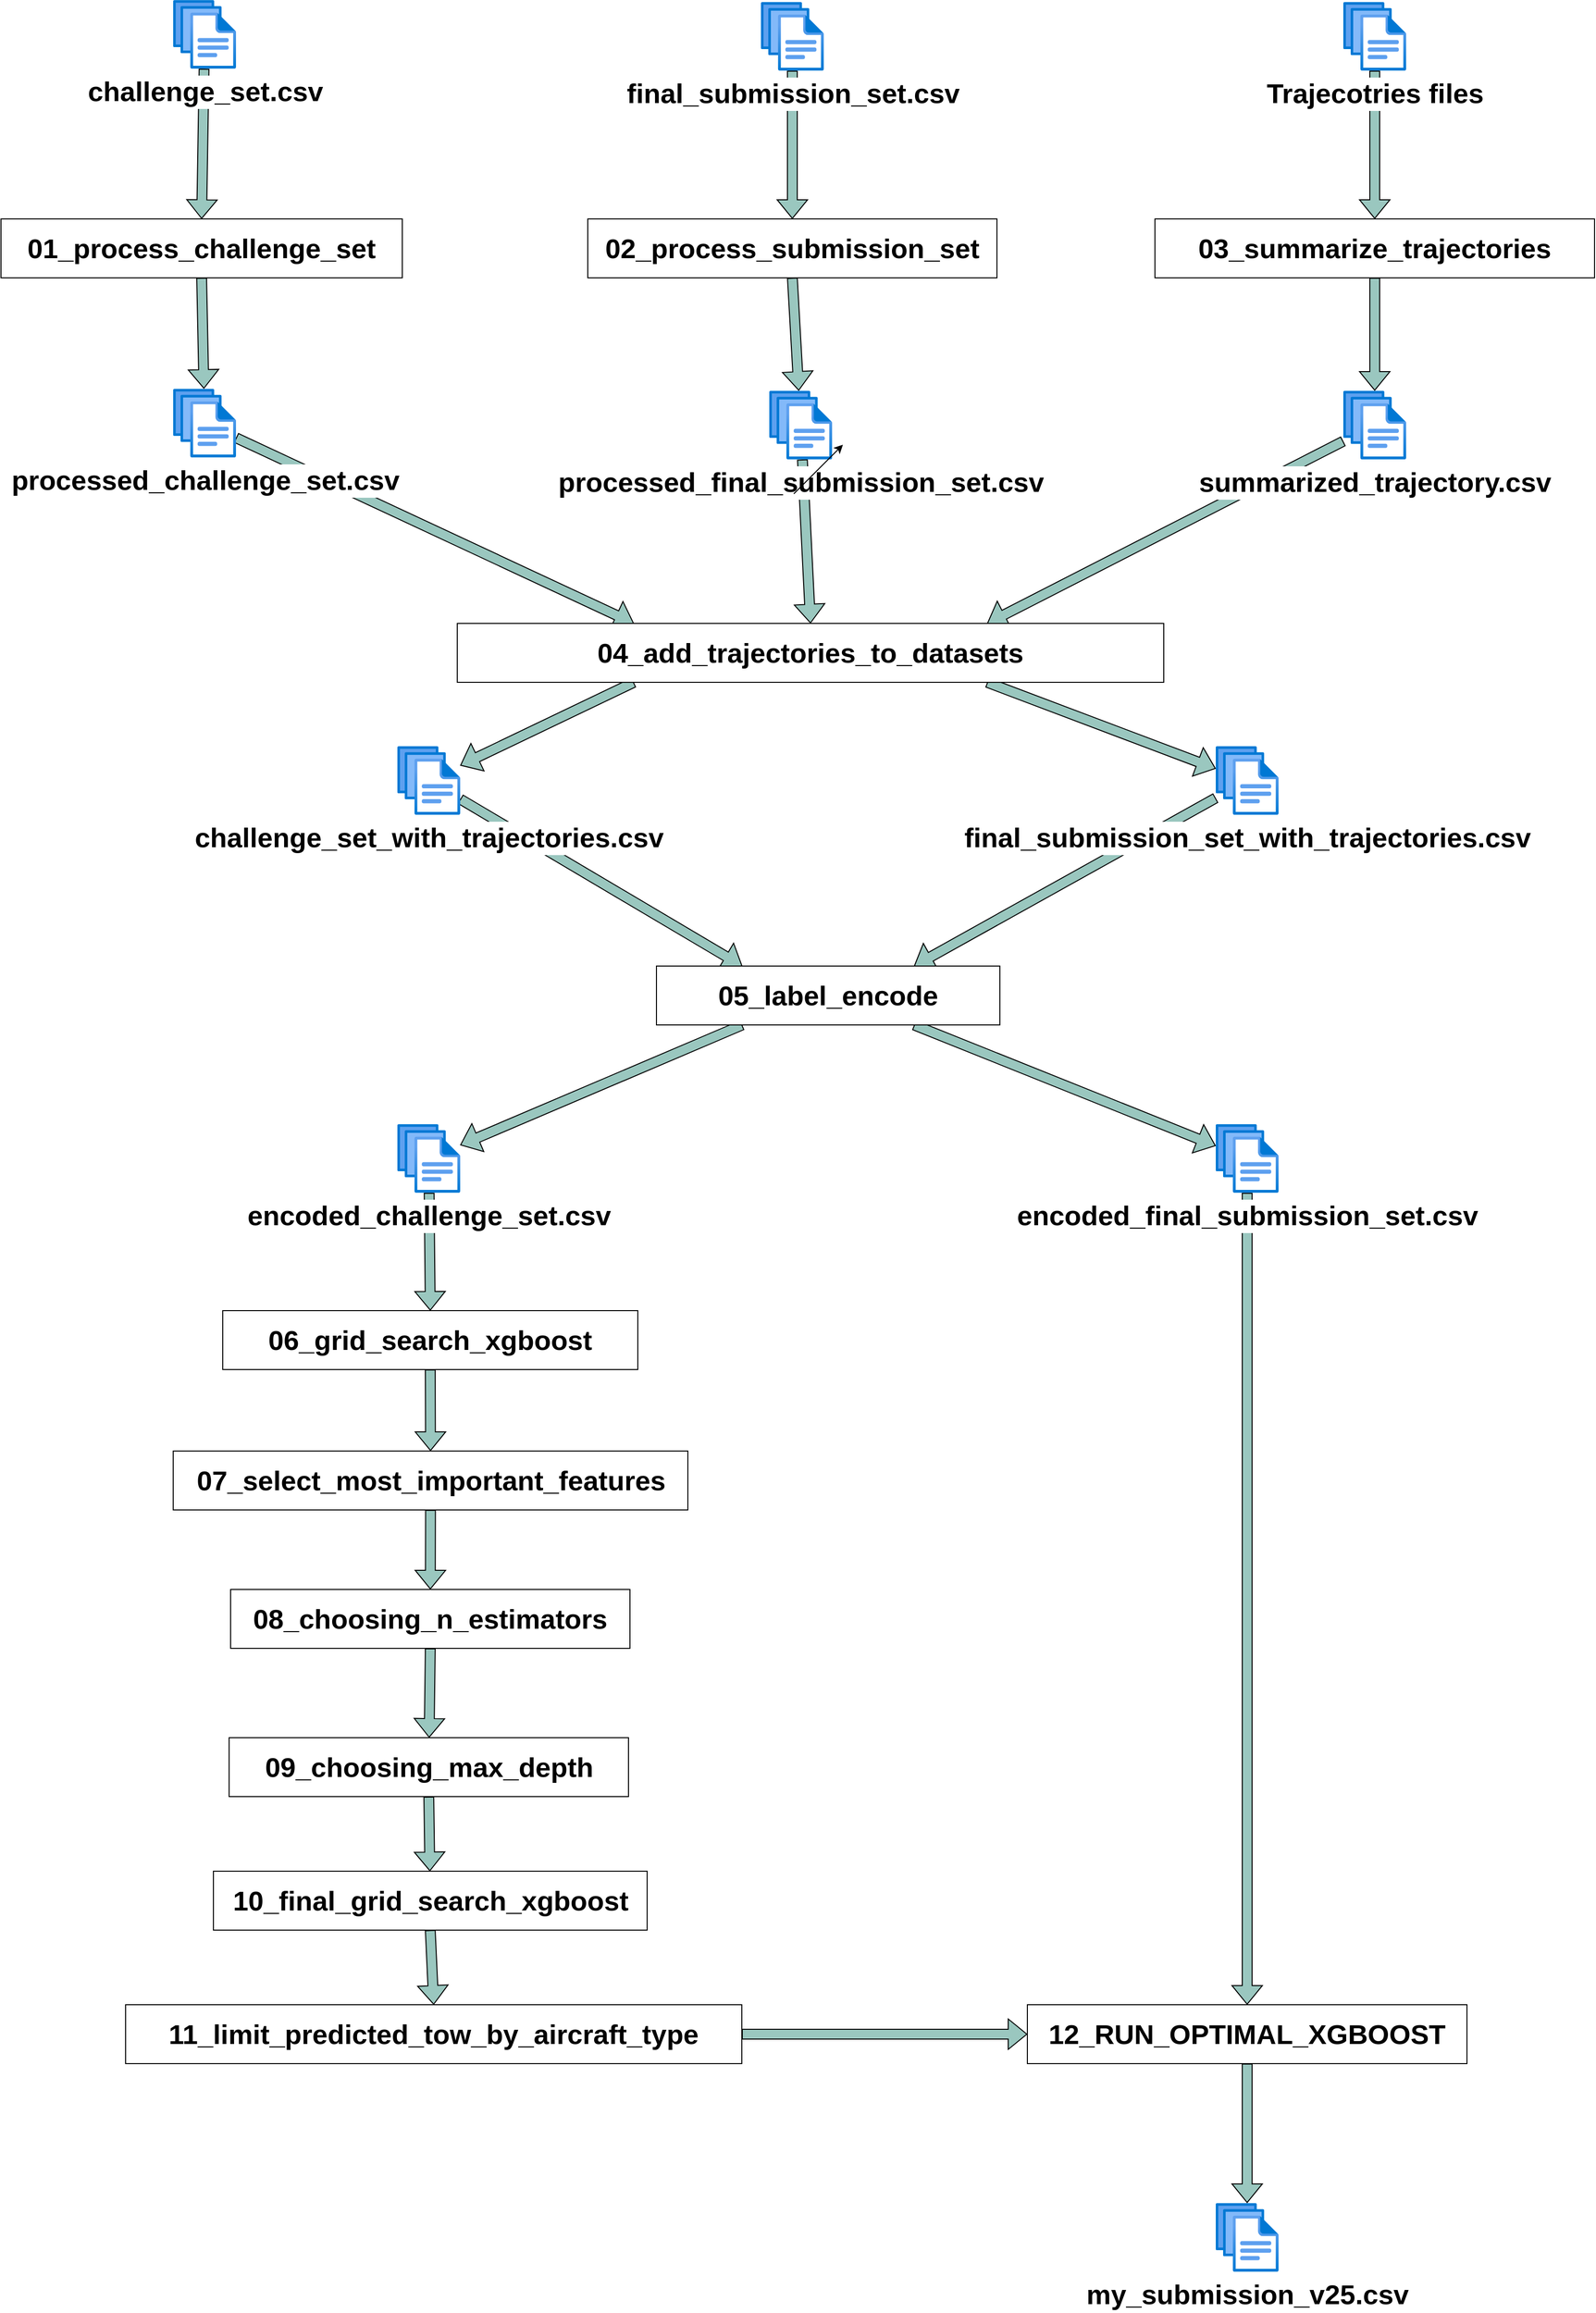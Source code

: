 <mxfile version="24.8.3">
  <diagram name="Page-1" id="5-eFi0SFNiVXcTcfuUBh">
    <mxGraphModel dx="1980" dy="2833" grid="0" gridSize="10" guides="1" tooltips="1" connect="1" arrows="1" fold="1" page="1" pageScale="1" pageWidth="850" pageHeight="1100" background="none" math="0" shadow="0">
      <root>
        <mxCell id="0" />
        <mxCell id="1" parent="0" />
        <mxCell id="7jlCZqTn923pRpoRdsBg-36" value="" style="shape=flexArrow;endArrow=classic;html=1;rounded=0;labelBackgroundColor=default;fillColor=#9AC7BF;exitX=0.25;exitY=1;exitDx=0;exitDy=0;fontSize=28;" edge="1" parent="1" source="7jlCZqTn923pRpoRdsBg-14" target="7jlCZqTn923pRpoRdsBg-33">
          <mxGeometry width="50" height="50" relative="1" as="geometry">
            <mxPoint x="964" y="873" as="sourcePoint" />
            <mxPoint x="723" y="947" as="targetPoint" />
          </mxGeometry>
        </mxCell>
        <mxCell id="7jlCZqTn923pRpoRdsBg-41" value="" style="shape=flexArrow;endArrow=classic;html=1;rounded=0;labelBackgroundColor=default;fillColor=#9AC7BF;exitX=0.75;exitY=1;exitDx=0;exitDy=0;fontSize=28;" edge="1" parent="1" source="7jlCZqTn923pRpoRdsBg-32" target="7jlCZqTn923pRpoRdsBg-45">
          <mxGeometry width="50" height="50" relative="1" as="geometry">
            <mxPoint x="900" y="1113" as="sourcePoint" />
            <mxPoint x="995" y="1414" as="targetPoint" />
          </mxGeometry>
        </mxCell>
        <mxCell id="7jlCZqTn923pRpoRdsBg-44" value="" style="shape=flexArrow;endArrow=classic;html=1;rounded=0;labelBackgroundColor=default;fillColor=#9AC7BF;exitX=0.25;exitY=1;exitDx=0;exitDy=0;fontSize=28;" edge="1" parent="1" source="7jlCZqTn923pRpoRdsBg-32" target="7jlCZqTn923pRpoRdsBg-43">
          <mxGeometry width="50" height="50" relative="1" as="geometry">
            <mxPoint x="991" y="1340" as="sourcePoint" />
            <mxPoint x="750" y="1414" as="targetPoint" />
          </mxGeometry>
        </mxCell>
        <mxCell id="7jlCZqTn923pRpoRdsBg-58" value="" style="shape=flexArrow;endArrow=classic;html=1;rounded=0;labelBackgroundColor=default;fillColor=#9AC7BF;fontSize=28;" edge="1" parent="1" source="7jlCZqTn923pRpoRdsBg-45" target="7jlCZqTn923pRpoRdsBg-60">
          <mxGeometry width="50" height="50" relative="1" as="geometry">
            <mxPoint x="668" y="2114" as="sourcePoint" />
            <mxPoint x="1085" y="2138" as="targetPoint" />
          </mxGeometry>
        </mxCell>
        <mxCell id="7jlCZqTn923pRpoRdsBg-46" value="" style="shape=flexArrow;endArrow=classic;html=1;rounded=0;labelBackgroundColor=default;fillColor=#9AC7BF;entryX=0.5;entryY=0;entryDx=0;entryDy=0;fontSize=28;" edge="1" parent="1" source="7jlCZqTn923pRpoRdsBg-43" target="7jlCZqTn923pRpoRdsBg-42">
          <mxGeometry width="50" height="50" relative="1" as="geometry">
            <mxPoint x="813" y="1222" as="sourcePoint" />
            <mxPoint x="525" y="1344" as="targetPoint" />
          </mxGeometry>
        </mxCell>
        <mxCell id="7jlCZqTn923pRpoRdsBg-40" value="" style="shape=flexArrow;endArrow=classic;html=1;rounded=0;labelBackgroundColor=default;fillColor=#9AC7BF;entryX=0.75;entryY=0;entryDx=0;entryDy=0;fontSize=28;" edge="1" parent="1" source="7jlCZqTn923pRpoRdsBg-38" target="7jlCZqTn923pRpoRdsBg-32">
          <mxGeometry width="50" height="50" relative="1" as="geometry">
            <mxPoint x="789" y="873" as="sourcePoint" />
            <mxPoint x="525" y="962" as="targetPoint" />
          </mxGeometry>
        </mxCell>
        <mxCell id="7jlCZqTn923pRpoRdsBg-39" value="" style="shape=flexArrow;endArrow=classic;html=1;rounded=0;labelBackgroundColor=default;fillColor=#9AC7BF;entryX=0.25;entryY=0;entryDx=0;entryDy=0;fontSize=28;" edge="1" parent="1" source="7jlCZqTn923pRpoRdsBg-33" target="7jlCZqTn923pRpoRdsBg-32">
          <mxGeometry width="50" height="50" relative="1" as="geometry">
            <mxPoint x="831" y="1085" as="sourcePoint" />
            <mxPoint x="525" y="962" as="targetPoint" />
          </mxGeometry>
        </mxCell>
        <mxCell id="7jlCZqTn923pRpoRdsBg-34" value="" style="shape=flexArrow;endArrow=classic;html=1;rounded=0;labelBackgroundColor=default;fillColor=#9AC7BF;exitX=0.75;exitY=1;exitDx=0;exitDy=0;fontSize=28;" edge="1" parent="1" source="7jlCZqTn923pRpoRdsBg-14" target="7jlCZqTn923pRpoRdsBg-38">
          <mxGeometry width="50" height="50" relative="1" as="geometry">
            <mxPoint x="873" y="646" as="sourcePoint" />
            <mxPoint x="968" y="947" as="targetPoint" />
          </mxGeometry>
        </mxCell>
        <mxCell id="7jlCZqTn923pRpoRdsBg-26" value="" style="shape=flexArrow;endArrow=classic;html=1;rounded=0;entryX=0.25;entryY=0;entryDx=0;entryDy=0;labelBackgroundColor=default;fillColor=#9AC7BF;fontSize=28;" edge="1" parent="1" source="7jlCZqTn923pRpoRdsBg-3" target="7jlCZqTn923pRpoRdsBg-14">
          <mxGeometry width="50" height="50" relative="1" as="geometry">
            <mxPoint x="479" y="250" as="sourcePoint" />
            <mxPoint x="479" y="401" as="targetPoint" />
          </mxGeometry>
        </mxCell>
        <mxCell id="7jlCZqTn923pRpoRdsBg-27" value="" style="shape=flexArrow;endArrow=classic;html=1;rounded=0;labelBackgroundColor=default;fillColor=#9AC7BF;entryX=0.5;entryY=0;entryDx=0;entryDy=0;fontSize=28;" edge="1" parent="1" source="7jlCZqTn923pRpoRdsBg-4" target="7jlCZqTn923pRpoRdsBg-14">
          <mxGeometry width="50" height="50" relative="1" as="geometry">
            <mxPoint x="524" y="628" as="sourcePoint" />
            <mxPoint x="948" y="742" as="targetPoint" />
          </mxGeometry>
        </mxCell>
        <mxCell id="7jlCZqTn923pRpoRdsBg-28" value="" style="shape=flexArrow;endArrow=classic;html=1;rounded=0;entryX=0.75;entryY=0;entryDx=0;entryDy=0;labelBackgroundColor=default;fillColor=#9AC7BF;fontSize=28;" edge="1" parent="1" source="7jlCZqTn923pRpoRdsBg-11" target="7jlCZqTn923pRpoRdsBg-14">
          <mxGeometry width="50" height="50" relative="1" as="geometry">
            <mxPoint x="534" y="638" as="sourcePoint" />
            <mxPoint x="887" y="823" as="targetPoint" />
          </mxGeometry>
        </mxCell>
        <mxCell id="7jlCZqTn923pRpoRdsBg-22" value="" style="shape=flexArrow;endArrow=classic;html=1;rounded=0;entryX=0.5;entryY=0;entryDx=0;entryDy=0;labelBackgroundColor=default;fillColor=#9AC7BF;fontSize=28;" edge="1" parent="1" source="7jlCZqTn923pRpoRdsBg-5" target="7jlCZqTn923pRpoRdsBg-1">
          <mxGeometry width="50" height="50" relative="1" as="geometry">
            <mxPoint x="640.5" y="669" as="sourcePoint" />
            <mxPoint x="690.5" y="619" as="targetPoint" />
          </mxGeometry>
        </mxCell>
        <mxCell id="7jlCZqTn923pRpoRdsBg-23" value="" style="shape=flexArrow;endArrow=classic;html=1;rounded=0;entryX=0.5;entryY=0;entryDx=0;entryDy=0;labelBackgroundColor=default;fillColor=#9AC7BF;fontSize=28;" edge="1" parent="1" source="7jlCZqTn923pRpoRdsBg-6" target="7jlCZqTn923pRpoRdsBg-2">
          <mxGeometry width="50" height="50" relative="1" as="geometry">
            <mxPoint x="479" y="250" as="sourcePoint" />
            <mxPoint x="479" y="401" as="targetPoint" />
          </mxGeometry>
        </mxCell>
        <mxCell id="7jlCZqTn923pRpoRdsBg-24" value="" style="shape=flexArrow;endArrow=classic;html=1;rounded=0;labelBackgroundColor=default;fillColor=#9AC7BF;fontSize=28;" edge="1" parent="1" source="7jlCZqTn923pRpoRdsBg-7" target="7jlCZqTn923pRpoRdsBg-10">
          <mxGeometry width="50" height="50" relative="1" as="geometry">
            <mxPoint x="619" y="260" as="sourcePoint" />
            <mxPoint x="619" y="411" as="targetPoint" />
          </mxGeometry>
        </mxCell>
        <mxCell id="7jlCZqTn923pRpoRdsBg-1" value="&lt;b style=&quot;font-size: 28px;&quot;&gt;&lt;font style=&quot;font-size: 28px;&quot;&gt;01_process_challenge_set&lt;/font&gt;&lt;/b&gt;" style="rounded=0;whiteSpace=wrap;html=1;fillColor=default;strokeColor=default;fontSize=28;" vertex="1" parent="1">
          <mxGeometry x="47" y="391" width="409" height="60" as="geometry" />
        </mxCell>
        <mxCell id="7jlCZqTn923pRpoRdsBg-2" value="&lt;font style=&quot;font-size: 28px;&quot;&gt;&lt;b style=&quot;font-size: 28px;&quot;&gt;02_process_submission_set&lt;/b&gt;&lt;/font&gt;" style="rounded=0;whiteSpace=wrap;html=1;fillColor=default;strokeColor=default;fontSize=28;" vertex="1" parent="1">
          <mxGeometry x="645" y="391" width="417" height="60" as="geometry" />
        </mxCell>
        <mxCell id="7jlCZqTn923pRpoRdsBg-3" value="&lt;b style=&quot;font-size: 28px;&quot;&gt;&lt;font style=&quot;font-size: 28px;&quot;&gt;processed_challenge_set.csv&lt;br style=&quot;font-size: 28px;&quot;&gt;&lt;/font&gt;&lt;/b&gt;" style="image;aspect=fixed;html=1;points=[];align=center;fontSize=28;image=img/lib/azure2/general/Files.svg;" vertex="1" parent="1">
          <mxGeometry x="222.5" y="564" width="64" height="70" as="geometry" />
        </mxCell>
        <mxCell id="7jlCZqTn923pRpoRdsBg-4" value="&lt;font style=&quot;font-size: 28px;&quot;&gt;&lt;b style=&quot;font-size: 28px;&quot;&gt;processed_final_submission_set.csv&lt;/b&gt;&lt;/font&gt;" style="image;aspect=fixed;html=1;points=[];align=center;fontSize=28;image=img/lib/azure2/general/Files.svg;" vertex="1" parent="1">
          <mxGeometry x="830" y="566" width="64" height="70" as="geometry" />
        </mxCell>
        <mxCell id="7jlCZqTn923pRpoRdsBg-5" value="&lt;b style=&quot;font-size: 28px;&quot;&gt;&lt;font style=&quot;font-size: 28px;&quot;&gt;challenge_set.csv&lt;br style=&quot;font-size: 28px;&quot;&gt;&lt;/font&gt;&lt;/b&gt;" style="image;aspect=fixed;html=1;points=[];align=center;fontSize=28;image=img/lib/azure2/general/Files.svg;" vertex="1" parent="1">
          <mxGeometry x="222.5" y="168" width="64" height="70" as="geometry" />
        </mxCell>
        <mxCell id="7jlCZqTn923pRpoRdsBg-6" value="&lt;div style=&quot;font-size: 28px;&quot;&gt;&lt;font style=&quot;font-size: 28px;&quot;&gt;&lt;b style=&quot;font-size: 28px;&quot;&gt;final_submission_set.csv&lt;/b&gt;&lt;/font&gt;&lt;/div&gt;" style="image;aspect=fixed;html=1;points=[];align=center;fontSize=28;image=img/lib/azure2/general/Files.svg;" vertex="1" parent="1">
          <mxGeometry x="821.5" y="170" width="64" height="70" as="geometry" />
        </mxCell>
        <mxCell id="7jlCZqTn923pRpoRdsBg-7" value="&lt;font style=&quot;font-size: 28px;&quot;&gt;&lt;b style=&quot;font-size: 28px;&quot;&gt;Trajecotries&lt;/b&gt;&lt;b style=&quot;font-size: 28px;&quot;&gt; files&lt;br style=&quot;font-size: 28px;&quot;&gt;&lt;/b&gt;&lt;/font&gt;" style="image;aspect=fixed;html=1;points=[];align=center;fontSize=28;image=img/lib/azure2/general/Files.svg;" vertex="1" parent="1">
          <mxGeometry x="1415" y="170" width="64" height="70" as="geometry" />
        </mxCell>
        <mxCell id="7jlCZqTn923pRpoRdsBg-10" value="&lt;b style=&quot;font-size: 28px;&quot;&gt;03_summarize_trajectories&lt;/b&gt;" style="rounded=0;whiteSpace=wrap;html=1;fillColor=default;strokeColor=default;fontSize=28;" vertex="1" parent="1">
          <mxGeometry x="1223" y="391" width="448" height="60" as="geometry" />
        </mxCell>
        <mxCell id="7jlCZqTn923pRpoRdsBg-11" value="&lt;b style=&quot;font-size: 28px;&quot;&gt;summarized_trajectory.csv&lt;/b&gt;" style="image;aspect=fixed;html=1;points=[];align=center;fontSize=28;image=img/lib/azure2/general/Files.svg;" vertex="1" parent="1">
          <mxGeometry x="1415" y="566" width="64" height="70" as="geometry" />
        </mxCell>
        <mxCell id="7jlCZqTn923pRpoRdsBg-14" value="&lt;b style=&quot;font-size: 28px;&quot;&gt;04_add_trajectories_to_datasets&lt;/b&gt;" style="rounded=0;whiteSpace=wrap;html=1;fillColor=default;strokeColor=default;fontSize=28;" vertex="1" parent="1">
          <mxGeometry x="512" y="803" width="720" height="60" as="geometry" />
        </mxCell>
        <mxCell id="7jlCZqTn923pRpoRdsBg-17" value="" style="endArrow=classic;html=1;rounded=0;fontSize=28;" edge="1" parent="1">
          <mxGeometry width="50" height="50" relative="1" as="geometry">
            <mxPoint x="855" y="671" as="sourcePoint" />
            <mxPoint x="905" y="621" as="targetPoint" />
          </mxGeometry>
        </mxCell>
        <mxCell id="7jlCZqTn923pRpoRdsBg-29" value="" style="shape=flexArrow;endArrow=classic;html=1;rounded=0;labelBackgroundColor=default;fillColor=#9AC7BF;exitX=0.5;exitY=1;exitDx=0;exitDy=0;fontSize=28;" edge="1" parent="1" source="7jlCZqTn923pRpoRdsBg-1" target="7jlCZqTn923pRpoRdsBg-3">
          <mxGeometry width="50" height="50" relative="1" as="geometry">
            <mxPoint x="329.5" y="646" as="sourcePoint" />
            <mxPoint x="682.5" y="831" as="targetPoint" />
          </mxGeometry>
        </mxCell>
        <mxCell id="7jlCZqTn923pRpoRdsBg-30" value="" style="shape=flexArrow;endArrow=classic;html=1;rounded=0;labelBackgroundColor=default;fillColor=#9AC7BF;exitX=0.5;exitY=1;exitDx=0;exitDy=0;fontSize=28;" edge="1" parent="1" source="7jlCZqTn923pRpoRdsBg-2" target="7jlCZqTn923pRpoRdsBg-4">
          <mxGeometry width="50" height="50" relative="1" as="geometry">
            <mxPoint x="554" y="658" as="sourcePoint" />
            <mxPoint x="907" y="843" as="targetPoint" />
          </mxGeometry>
        </mxCell>
        <mxCell id="7jlCZqTn923pRpoRdsBg-31" value="" style="shape=flexArrow;endArrow=classic;html=1;rounded=0;labelBackgroundColor=default;fillColor=#9AC7BF;exitX=0.5;exitY=1;exitDx=0;exitDy=0;fontSize=28;" edge="1" parent="1" source="7jlCZqTn923pRpoRdsBg-10" target="7jlCZqTn923pRpoRdsBg-11">
          <mxGeometry width="50" height="50" relative="1" as="geometry">
            <mxPoint x="694" y="668" as="sourcePoint" />
            <mxPoint x="1047" y="853" as="targetPoint" />
          </mxGeometry>
        </mxCell>
        <mxCell id="7jlCZqTn923pRpoRdsBg-32" value="&lt;b style=&quot;font-size: 28px;&quot;&gt;05_label_encode&lt;/b&gt;" style="rounded=0;whiteSpace=wrap;html=1;fillColor=default;strokeColor=default;fontSize=28;" vertex="1" parent="1">
          <mxGeometry x="715" y="1152" width="350" height="60" as="geometry" />
        </mxCell>
        <mxCell id="7jlCZqTn923pRpoRdsBg-33" value="&lt;b style=&quot;font-size: 28px;&quot;&gt;challenge_set_with_trajectories.csv&lt;/b&gt;" style="image;aspect=fixed;html=1;points=[];align=center;fontSize=28;image=img/lib/azure2/general/Files.svg;" vertex="1" parent="1">
          <mxGeometry x="451" y="928" width="64" height="70" as="geometry" />
        </mxCell>
        <mxCell id="7jlCZqTn923pRpoRdsBg-38" value="&lt;b style=&quot;font-size: 28px;&quot;&gt;final_submission_set_with_trajectories.csv&lt;/b&gt;" style="image;aspect=fixed;html=1;points=[];align=center;fontSize=28;image=img/lib/azure2/general/Files.svg;" vertex="1" parent="1">
          <mxGeometry x="1285" y="928" width="64" height="70" as="geometry" />
        </mxCell>
        <mxCell id="7jlCZqTn923pRpoRdsBg-42" value="&lt;div style=&quot;font-size: 28px;&quot;&gt;&lt;b style=&quot;font-size: 28px;&quot;&gt;06_grid_search_xgboost&lt;/b&gt;&lt;/div&gt;" style="rounded=0;whiteSpace=wrap;html=1;fillColor=default;strokeColor=default;fontSize=28;" vertex="1" parent="1">
          <mxGeometry x="273" y="1503" width="423" height="60" as="geometry" />
        </mxCell>
        <mxCell id="7jlCZqTn923pRpoRdsBg-43" value="&lt;b&gt;encoded_challenge_set.csv&lt;/b&gt;" style="image;aspect=fixed;html=1;points=[];align=center;fontSize=28;image=img/lib/azure2/general/Files.svg;" vertex="1" parent="1">
          <mxGeometry x="451" y="1313" width="64" height="70" as="geometry" />
        </mxCell>
        <mxCell id="7jlCZqTn923pRpoRdsBg-45" value="&lt;b&gt;encoded_final_submission_set.csv&lt;/b&gt;" style="image;aspect=fixed;html=1;points=[];align=center;fontSize=28;image=img/lib/azure2/general/Files.svg;" vertex="1" parent="1">
          <mxGeometry x="1285" y="1313" width="64" height="70" as="geometry" />
        </mxCell>
        <mxCell id="7jlCZqTn923pRpoRdsBg-47" value="&lt;div style=&quot;font-size: 28px;&quot;&gt;&lt;font style=&quot;font-size: 28px;&quot;&gt;&lt;b style=&quot;font-size: 28px;&quot;&gt;07_select_most_important_features&lt;/b&gt;&lt;/font&gt;&lt;/div&gt;" style="rounded=0;whiteSpace=wrap;html=1;fillColor=default;strokeColor=default;fontSize=28;" vertex="1" parent="1">
          <mxGeometry x="222.5" y="1646" width="524.5" height="60" as="geometry" />
        </mxCell>
        <mxCell id="7jlCZqTn923pRpoRdsBg-54" value="" style="edgeStyle=orthogonalEdgeStyle;rounded=0;orthogonalLoop=1;jettySize=auto;html=1;fontSize=28;" edge="1" parent="1" source="7jlCZqTn923pRpoRdsBg-48" target="7jlCZqTn923pRpoRdsBg-47">
          <mxGeometry relative="1" as="geometry" />
        </mxCell>
        <mxCell id="7jlCZqTn923pRpoRdsBg-48" value="&lt;b style=&quot;font-size: 28px;&quot;&gt;08_choosing_n_estimators&lt;/b&gt;" style="rounded=0;whiteSpace=wrap;html=1;fillColor=default;strokeColor=default;fontSize=28;" vertex="1" parent="1">
          <mxGeometry x="281" y="1787" width="407" height="60" as="geometry" />
        </mxCell>
        <mxCell id="7jlCZqTn923pRpoRdsBg-49" value="&lt;b style=&quot;font-size: 28px;&quot;&gt;09_choosing_max_depth&lt;/b&gt;" style="rounded=0;whiteSpace=wrap;html=1;fillColor=default;strokeColor=default;fontSize=28;" vertex="1" parent="1">
          <mxGeometry x="279.5" y="1938" width="407" height="60" as="geometry" />
        </mxCell>
        <mxCell id="7jlCZqTn923pRpoRdsBg-50" value="&lt;b style=&quot;font-size: 28px;&quot;&gt;10_final_grid_search_xgboost&lt;/b&gt;" style="rounded=0;whiteSpace=wrap;html=1;fillColor=default;strokeColor=default;fontSize=28;" vertex="1" parent="1">
          <mxGeometry x="263.5" y="2074" width="442" height="60" as="geometry" />
        </mxCell>
        <mxCell id="7jlCZqTn923pRpoRdsBg-51" value="" style="shape=flexArrow;endArrow=classic;html=1;rounded=0;labelBackgroundColor=default;fillColor=#9AC7BF;entryX=0.5;entryY=0;entryDx=0;entryDy=0;exitX=0.5;exitY=1;exitDx=0;exitDy=0;fontSize=28;" edge="1" parent="1" source="7jlCZqTn923pRpoRdsBg-42" target="7jlCZqTn923pRpoRdsBg-47">
          <mxGeometry width="50" height="50" relative="1" as="geometry">
            <mxPoint x="493" y="1331" as="sourcePoint" />
            <mxPoint x="493" y="1513" as="targetPoint" />
          </mxGeometry>
        </mxCell>
        <mxCell id="7jlCZqTn923pRpoRdsBg-52" value="" style="shape=flexArrow;endArrow=classic;html=1;rounded=0;labelBackgroundColor=default;fillColor=#9AC7BF;exitX=0.5;exitY=1;exitDx=0;exitDy=0;fontSize=28;" edge="1" parent="1" source="7jlCZqTn923pRpoRdsBg-47" target="7jlCZqTn923pRpoRdsBg-48">
          <mxGeometry width="50" height="50" relative="1" as="geometry">
            <mxPoint x="493" y="1573" as="sourcePoint" />
            <mxPoint x="493" y="1694" as="targetPoint" />
          </mxGeometry>
        </mxCell>
        <mxCell id="7jlCZqTn923pRpoRdsBg-53" value="" style="shape=flexArrow;endArrow=classic;html=1;rounded=0;labelBackgroundColor=default;fillColor=#9AC7BF;exitX=0.5;exitY=1;exitDx=0;exitDy=0;fontSize=28;" edge="1" parent="1" source="7jlCZqTn923pRpoRdsBg-48" target="7jlCZqTn923pRpoRdsBg-49">
          <mxGeometry width="50" height="50" relative="1" as="geometry">
            <mxPoint x="493" y="1715" as="sourcePoint" />
            <mxPoint x="493" y="1799" as="targetPoint" />
          </mxGeometry>
        </mxCell>
        <mxCell id="7jlCZqTn923pRpoRdsBg-55" value="" style="shape=flexArrow;endArrow=classic;html=1;rounded=0;labelBackgroundColor=default;fillColor=#9AC7BF;exitX=0.5;exitY=1;exitDx=0;exitDy=0;fontSize=28;" edge="1" parent="1" source="7jlCZqTn923pRpoRdsBg-49" target="7jlCZqTn923pRpoRdsBg-50">
          <mxGeometry width="50" height="50" relative="1" as="geometry">
            <mxPoint x="493" y="1859" as="sourcePoint" />
            <mxPoint x="493" y="2052" as="targetPoint" />
          </mxGeometry>
        </mxCell>
        <mxCell id="7jlCZqTn923pRpoRdsBg-56" value="&lt;b style=&quot;font-size: 28px;&quot;&gt;11_limit_predicted_tow_by_aircraft_type&lt;/b&gt;" style="rounded=0;whiteSpace=wrap;html=1;fillColor=default;strokeColor=default;fontSize=28;" vertex="1" parent="1">
          <mxGeometry x="174" y="2210" width="628" height="60" as="geometry" />
        </mxCell>
        <mxCell id="7jlCZqTn923pRpoRdsBg-57" value="" style="shape=flexArrow;endArrow=classic;html=1;rounded=0;labelBackgroundColor=default;fillColor=#9AC7BF;exitX=0.5;exitY=1;exitDx=0;exitDy=0;entryX=0.5;entryY=0;entryDx=0;entryDy=0;fontSize=28;" edge="1" parent="1" source="7jlCZqTn923pRpoRdsBg-50" target="7jlCZqTn923pRpoRdsBg-56">
          <mxGeometry width="50" height="50" relative="1" as="geometry">
            <mxPoint x="493" y="1393" as="sourcePoint" />
            <mxPoint x="487" y="2221" as="targetPoint" />
          </mxGeometry>
        </mxCell>
        <mxCell id="7jlCZqTn923pRpoRdsBg-60" value="&lt;b style=&quot;font-size: 28px;&quot;&gt;12_RUN_OPTIMAL_XGBOOST&lt;/b&gt;" style="rounded=0;whiteSpace=wrap;html=1;fillColor=default;strokeColor=default;fontSize=28;" vertex="1" parent="1">
          <mxGeometry x="1093" y="2210" width="448" height="60" as="geometry" />
        </mxCell>
        <mxCell id="7jlCZqTn923pRpoRdsBg-61" value="" style="shape=flexArrow;endArrow=classic;html=1;rounded=0;labelBackgroundColor=default;fillColor=#9AC7BF;exitX=1;exitY=0.5;exitDx=0;exitDy=0;entryX=0;entryY=0.5;entryDx=0;entryDy=0;fontSize=28;" edge="1" parent="1" source="7jlCZqTn923pRpoRdsBg-56" target="7jlCZqTn923pRpoRdsBg-60">
          <mxGeometry width="50" height="50" relative="1" as="geometry">
            <mxPoint x="1327" y="1393" as="sourcePoint" />
            <mxPoint x="1327" y="2220" as="targetPoint" />
          </mxGeometry>
        </mxCell>
        <mxCell id="7jlCZqTn923pRpoRdsBg-62" value="&lt;b style=&quot;font-size: 28px;&quot;&gt;my_submission_v25.csv&lt;/b&gt;" style="image;aspect=fixed;html=1;points=[];align=center;fontSize=28;image=img/lib/azure2/general/Files.svg;" vertex="1" parent="1">
          <mxGeometry x="1285" y="2412" width="64" height="70" as="geometry" />
        </mxCell>
        <mxCell id="7jlCZqTn923pRpoRdsBg-63" value="" style="shape=flexArrow;endArrow=classic;html=1;rounded=0;labelBackgroundColor=default;fillColor=#9AC7BF;exitX=0.5;exitY=1;exitDx=0;exitDy=0;fontSize=28;" edge="1" parent="1" source="7jlCZqTn923pRpoRdsBg-60" target="7jlCZqTn923pRpoRdsBg-62">
          <mxGeometry width="50" height="50" relative="1" as="geometry">
            <mxPoint x="1327" y="1393" as="sourcePoint" />
            <mxPoint x="1327" y="2220" as="targetPoint" />
          </mxGeometry>
        </mxCell>
      </root>
    </mxGraphModel>
  </diagram>
</mxfile>
